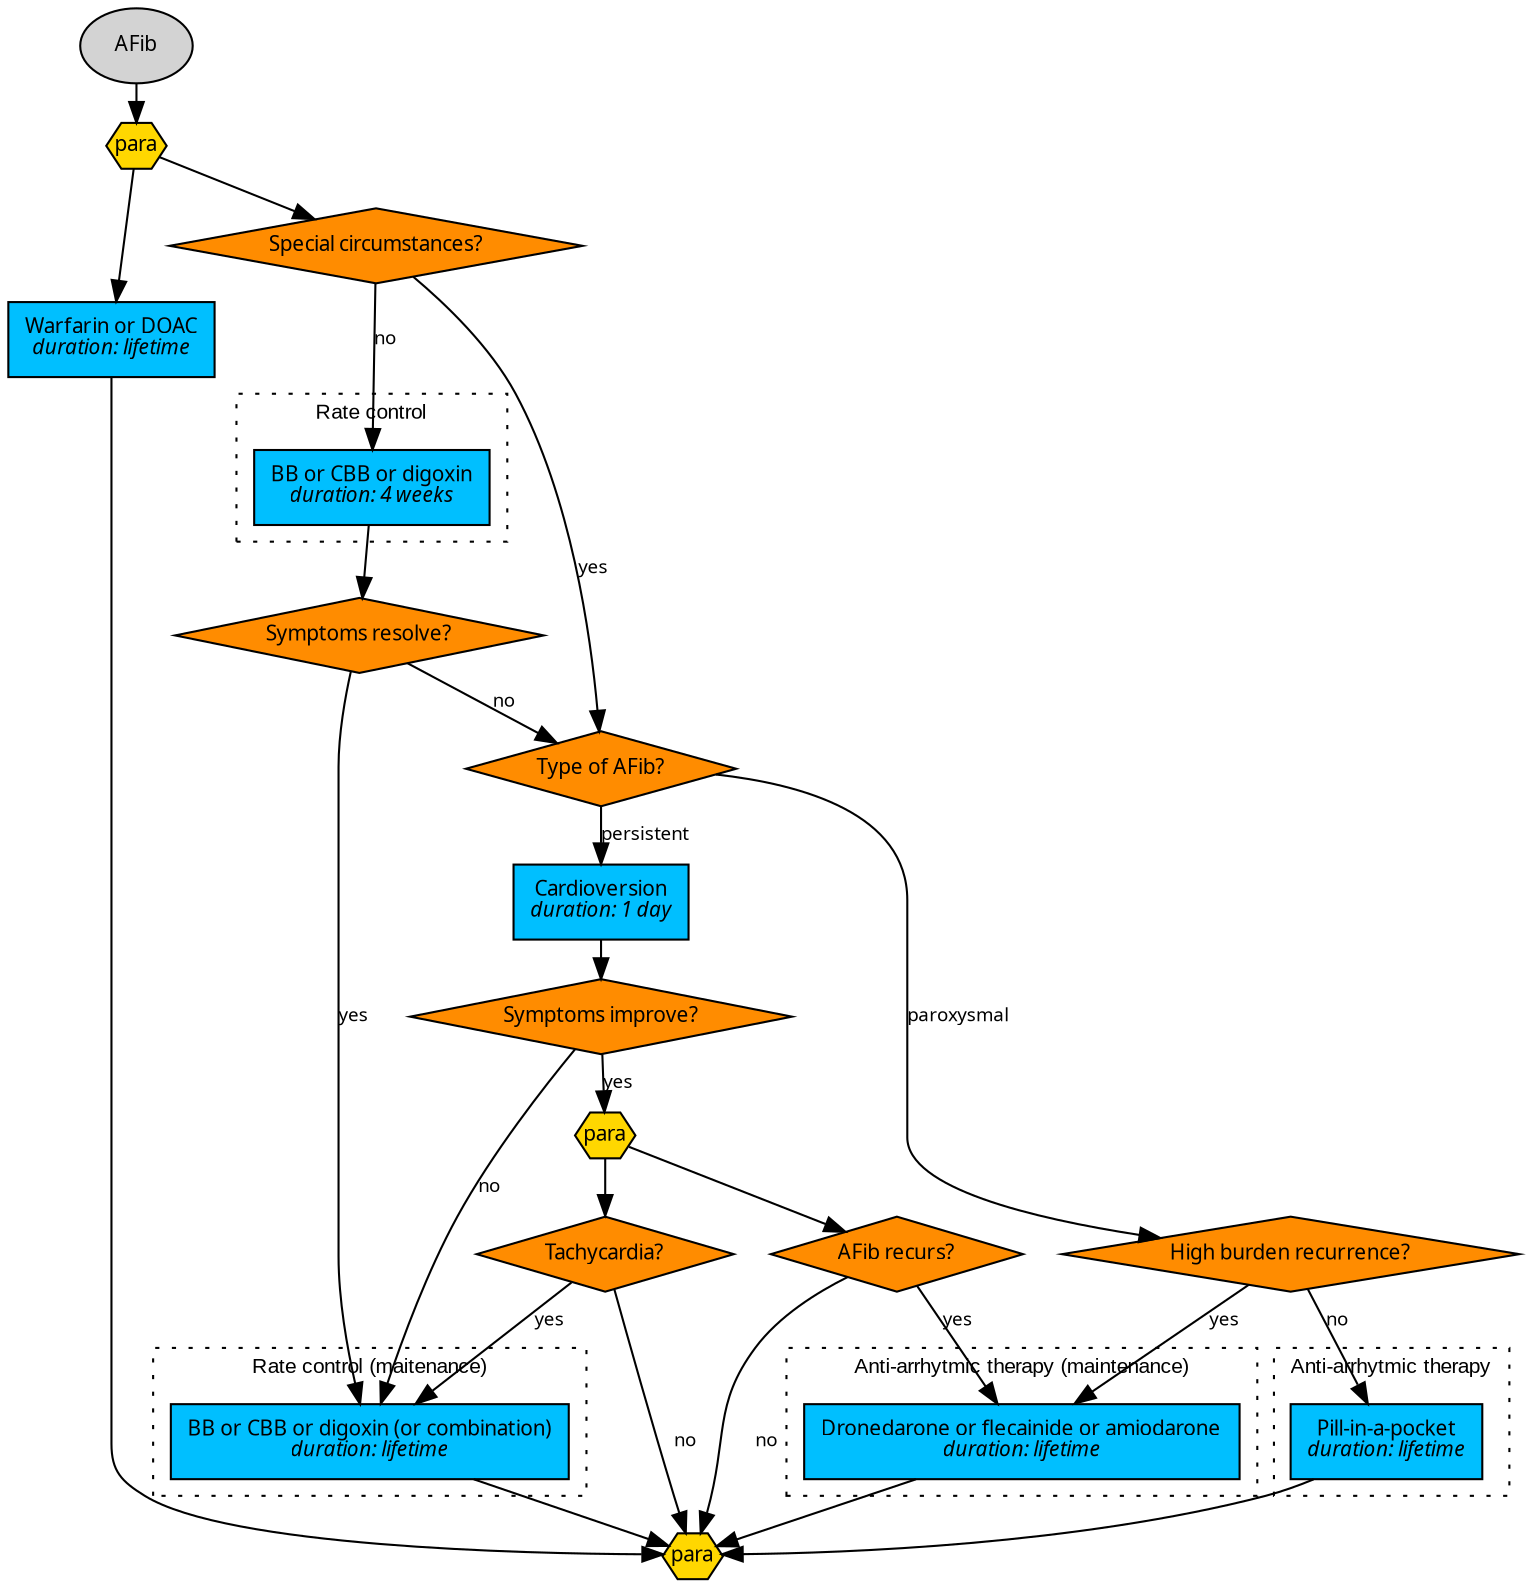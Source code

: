 // AFib - uncontrolled hypertension 
// version 4 (2021.05.14)
// modified so we can apply all three revisions
// Patient data:
// * Special circumstances do not apply to John because he has highly symptomatic AF: SC = yes; [SW: it seems special conditions apply to John]
// * His is diagnosed with persistent AF and tachycardia (this last is important – see later);
// * John has cardioversion;
// * After cardioversion his symptoms improve: SI = yes;
//  * It is recurring AF: AF recurs = yes
//  * John should be on anti-arrhythmic therapy

digraph AFIB {
newrank=true;
ranksep=0.25;
node [shape=box, style=filled, fillcolor=deepskyblue, fontname=calibri, fontsize=10];
edge [fontname=calibri, fontsize=9];

// Context
c_afib [label="AFib", shape=oval, style=filled, fillcolor=lightgray];

// Actions
// a_anticoagulation_1 [label=<Warfarin or DOAC<br/><i>duration: 3 weeks</i>>];
a_cardioversion [label=<Cardioversion<br/><i>duration: 1 day</i>>];
a_anticoagulation [label=<Warfarin or DOAC<br/><i>duration: lifetime</i>>];


subgraph cluster_rate_control_1 {
    label="Rate control";
    fontname=arial;
	fontsize=10;
	style=dotted;
    a_rate_control_1 [label=<BB or CBB or digoxin<br/><i>duration: 4 weeks</i>>];
}

subgraph cluster_rate_control_maintenance {
    label="Rate control (maitenance)";
    fontname=arial;
	fontsize=10;
	style=dotted;
    a_rate_control_maintenance [label=<BB or CBB or digoxin (or combination)<br/><i>duration: lifetime</i>>];
}

// subgraph cluster_rhytm_control_1 {
//     label="Rhytm control";
//     fontname=arial;
// 	fontsize=10;
// 	style=dotted;
//     a_rhytm_control_1 [label=<Dronedarone or flecainide or amiodarone<br/><i>duration: ?</i>>];
// }

subgraph cluster_rhythm_control_maitenance {
    label="Anti-arrhytmic therapy (maintenance)";
    fontname=arial;
	fontsize=10;
	style=dotted;
    a_rhytm_control_maintenance [label=<Dronedarone or flecainide or amiodarone<br/><i>duration: lifetime</i>>];
}

subgraph cluster_rhythm_control {
    label="Anti-arrhytmic therapy";
    fontname=arial;
	fontsize=10;
	style=dotted;
    a_pill_in_a_pocket [label=<Pill-in-a-pocket<br/><i>duration: lifetime</i>>];
}


// Decisions
d_special_circumstances [shape=diamond, fillcolor=darkorange, label="Special circumstances?"];
d_afib_type [shape=diamond, fillcolor=darkorange, label="Type of AFib?"];
d_symptom_recurrence [shape=diamond, fillcolor=darkorange, label="High burden recurrence?"];
d_symptoms_improve [shape=diamond, fillcolor=darkorange, label="Symptoms improve?"];
d_symptoms_resolve [shape=diamond, fillcolor=darkorange, label="Symptoms resolve?"];
d_afib_recurs [shape=diamond, fillcolor=darkorange, label="AFib recurs?"];
d_tachychardia [shape=diamond, fillcolor=darkorange, label="Tachycardia?"];

// Parallel gateways
p1 [shape=hexagon, height=0.3, width=0.4, fixedsize=true, fillcolor=gold, label=<para>];
p2 [shape=hexagon, height=0.3, width=0.4, fixedsize=true, fillcolor=gold, label=<para>];
p_end [shape=hexagon, height=0.3, width=0.4, fixedsize=true, fillcolor=gold, label=<para>];


// Arcs
c_afib -> p1 -> d_special_circumstances;
d_special_circumstances -> a_rate_control_1 [label="no"];
// d_special_circumstances -> a_rhytm_control_1 [label="yes"];
d_special_circumstances -> d_afib_type [label="yes"];
// a_rhytm_control_1 -> d_afib_type;
d_afib_type -> d_symptom_recurrence [label="paroxysmal"];
d_afib_type -> a_cardioversion [label="persistent"];
a_rate_control_1  -> d_symptoms_resolve;
p1 -> a_anticoagulation -> p_end;
// d_symptoms_resolve -> a_rhytm_control_1 [label="no"];
d_symptoms_resolve -> d_afib_type [label="no"];
d_symptoms_resolve -> a_rate_control_maintenance [label="yes"];
a_cardioversion -> d_symptoms_improve;
d_symptoms_improve -> a_rate_control_maintenance [label="no"];
d_symptoms_improve -> p2 [label="yes"];

p2 -> {d_tachychardia, d_afib_recurs};
d_tachychardia -> a_rate_control_maintenance [label=<yes>];
d_tachychardia -> p_end [label=<no>];
d_afib_recurs -> a_rhytm_control_maintenance [label=<yes>];
d_afib_recurs -> p_end [label="no"];

d_symptom_recurrence -> a_pill_in_a_pocket [label="no"];
d_symptom_recurrence -> a_rhytm_control_maintenance [label="yes"];

a_rate_control_maintenance, a_rhytm_control_maintenance, a_pill_in_a_pocket -> p_end;

# { rank=same; a_rhytm_control_maintenance, a_rate_control_maintenance };
}
